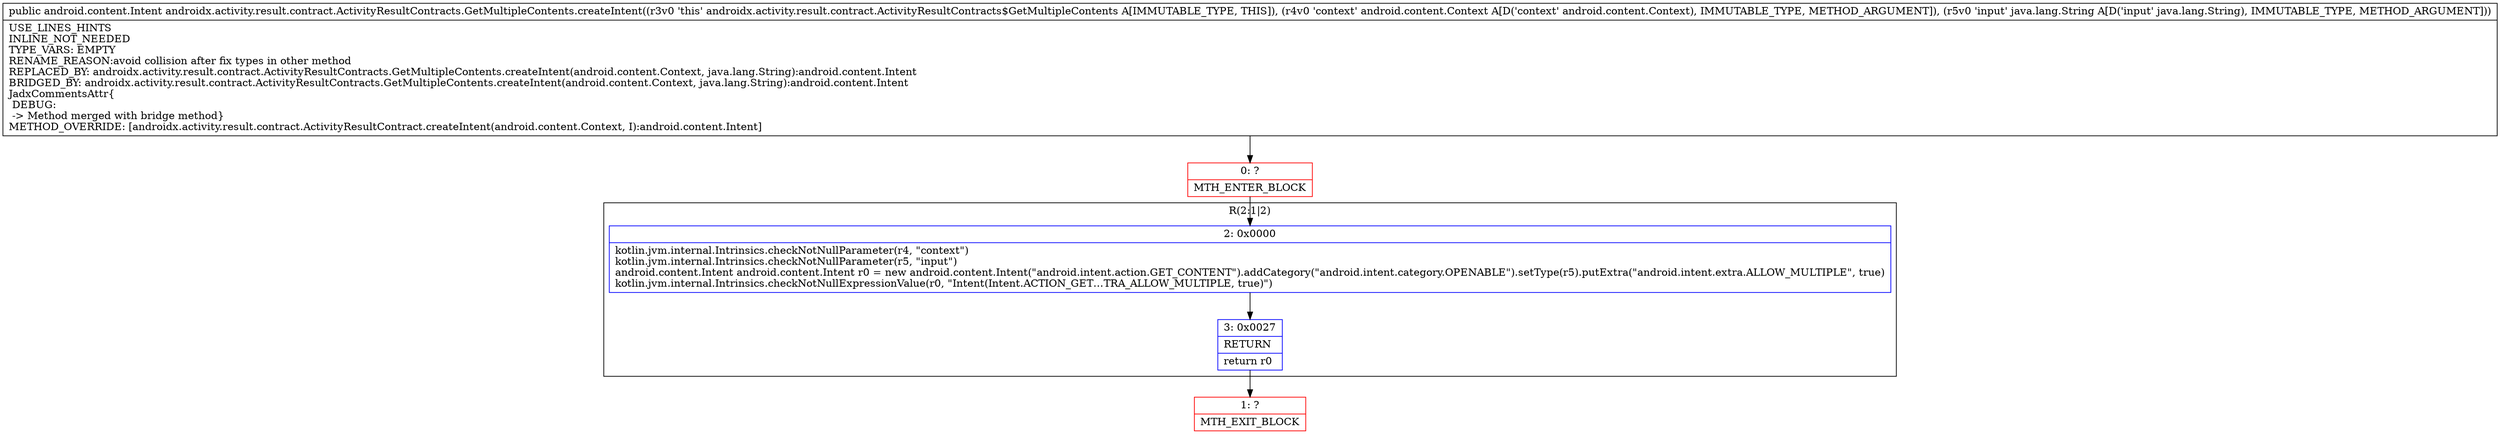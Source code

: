 digraph "CFG forandroidx.activity.result.contract.ActivityResultContracts.GetMultipleContents.createIntent(Landroid\/content\/Context;Ljava\/lang\/String;)Landroid\/content\/Intent;" {
subgraph cluster_Region_728135803 {
label = "R(2:1|2)";
node [shape=record,color=blue];
Node_2 [shape=record,label="{2\:\ 0x0000|kotlin.jvm.internal.Intrinsics.checkNotNullParameter(r4, \"context\")\lkotlin.jvm.internal.Intrinsics.checkNotNullParameter(r5, \"input\")\landroid.content.Intent android.content.Intent r0 = new android.content.Intent(\"android.intent.action.GET_CONTENT\").addCategory(\"android.intent.category.OPENABLE\").setType(r5).putExtra(\"android.intent.extra.ALLOW_MULTIPLE\", true)\lkotlin.jvm.internal.Intrinsics.checkNotNullExpressionValue(r0, \"Intent(Intent.ACTION_GET…TRA_ALLOW_MULTIPLE, true)\")\l}"];
Node_3 [shape=record,label="{3\:\ 0x0027|RETURN\l|return r0\l}"];
}
Node_0 [shape=record,color=red,label="{0\:\ ?|MTH_ENTER_BLOCK\l}"];
Node_1 [shape=record,color=red,label="{1\:\ ?|MTH_EXIT_BLOCK\l}"];
MethodNode[shape=record,label="{public android.content.Intent androidx.activity.result.contract.ActivityResultContracts.GetMultipleContents.createIntent((r3v0 'this' androidx.activity.result.contract.ActivityResultContracts$GetMultipleContents A[IMMUTABLE_TYPE, THIS]), (r4v0 'context' android.content.Context A[D('context' android.content.Context), IMMUTABLE_TYPE, METHOD_ARGUMENT]), (r5v0 'input' java.lang.String A[D('input' java.lang.String), IMMUTABLE_TYPE, METHOD_ARGUMENT]))  | USE_LINES_HINTS\lINLINE_NOT_NEEDED\lTYPE_VARS: EMPTY\lRENAME_REASON:avoid collision after fix types in other method\lREPLACED_BY: androidx.activity.result.contract.ActivityResultContracts.GetMultipleContents.createIntent(android.content.Context, java.lang.String):android.content.Intent\lBRIDGED_BY: androidx.activity.result.contract.ActivityResultContracts.GetMultipleContents.createIntent(android.content.Context, java.lang.String):android.content.Intent\lJadxCommentsAttr\{\l DEBUG: \l \-\> Method merged with bridge method\}\lMETHOD_OVERRIDE: [androidx.activity.result.contract.ActivityResultContract.createIntent(android.content.Context, I):android.content.Intent]\l}"];
MethodNode -> Node_0;Node_2 -> Node_3;
Node_3 -> Node_1;
Node_0 -> Node_2;
}

